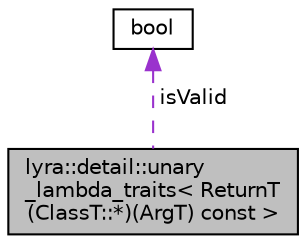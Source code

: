 digraph "lyra::detail::unary_lambda_traits&lt; ReturnT(ClassT::*)(ArgT) const &gt;"
{
 // INTERACTIVE_SVG=YES
 // LATEX_PDF_SIZE
  edge [fontname="Helvetica",fontsize="10",labelfontname="Helvetica",labelfontsize="10"];
  node [fontname="Helvetica",fontsize="10",shape=record];
  Node1 [label="lyra::detail::unary\l_lambda_traits\< ReturnT\l(ClassT::*)(ArgT) const \>",height=0.2,width=0.4,color="black", fillcolor="grey75", style="filled", fontcolor="black",tooltip=" "];
  Node2 -> Node1 [dir="back",color="darkorchid3",fontsize="10",style="dashed",label=" isValid" ,fontname="Helvetica"];
  Node2 [label="bool",height=0.2,width=0.4,color="black", fillcolor="white", style="filled",tooltip=" "];
}
